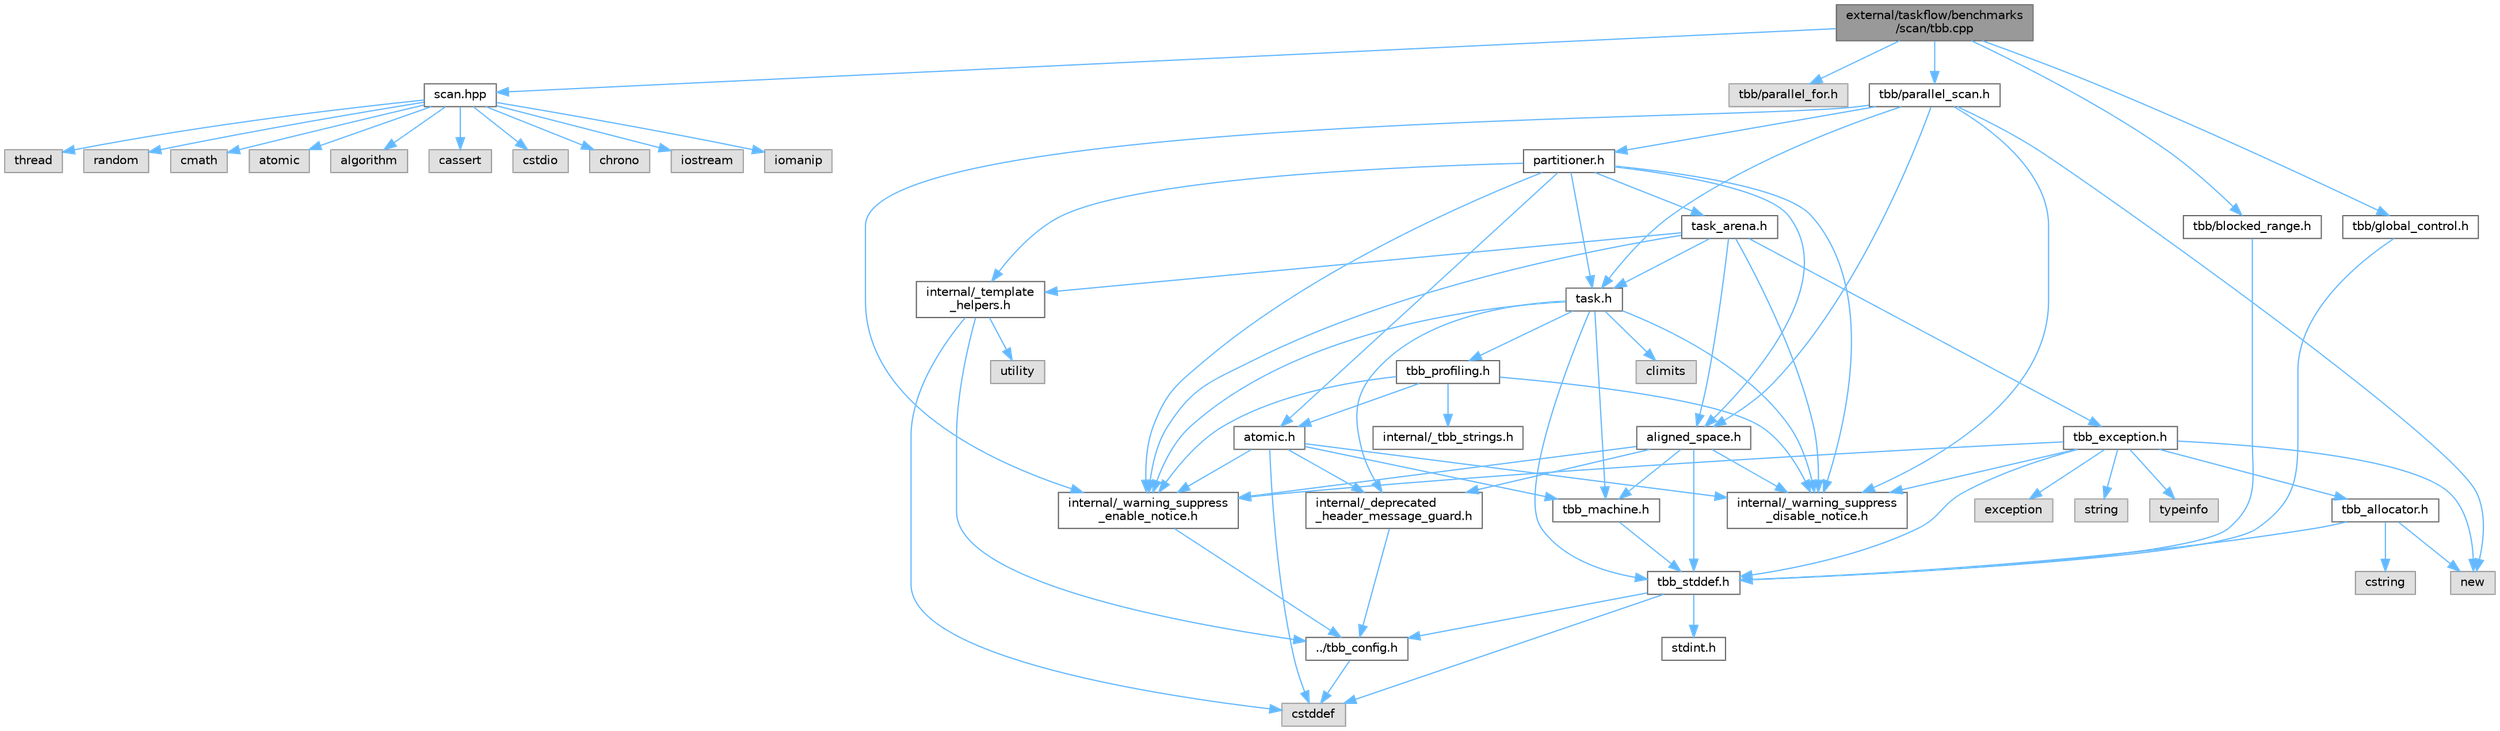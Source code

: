 digraph "external/taskflow/benchmarks/scan/tbb.cpp"
{
 // LATEX_PDF_SIZE
  bgcolor="transparent";
  edge [fontname=Helvetica,fontsize=10,labelfontname=Helvetica,labelfontsize=10];
  node [fontname=Helvetica,fontsize=10,shape=box,height=0.2,width=0.4];
  Node1 [id="Node000001",label="external/taskflow/benchmarks\l/scan/tbb.cpp",height=0.2,width=0.4,color="gray40", fillcolor="grey60", style="filled", fontcolor="black",tooltip=" "];
  Node1 -> Node2 [id="edge79_Node000001_Node000002",color="steelblue1",style="solid",tooltip=" "];
  Node2 [id="Node000002",label="scan.hpp",height=0.2,width=0.4,color="grey40", fillcolor="white", style="filled",URL="$benchmarks_2scan_2scan_8hpp.html",tooltip=" "];
  Node2 -> Node3 [id="edge80_Node000002_Node000003",color="steelblue1",style="solid",tooltip=" "];
  Node3 [id="Node000003",label="algorithm",height=0.2,width=0.4,color="grey60", fillcolor="#E0E0E0", style="filled",tooltip=" "];
  Node2 -> Node4 [id="edge81_Node000002_Node000004",color="steelblue1",style="solid",tooltip=" "];
  Node4 [id="Node000004",label="cassert",height=0.2,width=0.4,color="grey60", fillcolor="#E0E0E0", style="filled",tooltip=" "];
  Node2 -> Node5 [id="edge82_Node000002_Node000005",color="steelblue1",style="solid",tooltip=" "];
  Node5 [id="Node000005",label="cstdio",height=0.2,width=0.4,color="grey60", fillcolor="#E0E0E0", style="filled",tooltip=" "];
  Node2 -> Node6 [id="edge83_Node000002_Node000006",color="steelblue1",style="solid",tooltip=" "];
  Node6 [id="Node000006",label="chrono",height=0.2,width=0.4,color="grey60", fillcolor="#E0E0E0", style="filled",tooltip=" "];
  Node2 -> Node7 [id="edge84_Node000002_Node000007",color="steelblue1",style="solid",tooltip=" "];
  Node7 [id="Node000007",label="iostream",height=0.2,width=0.4,color="grey60", fillcolor="#E0E0E0", style="filled",tooltip=" "];
  Node2 -> Node8 [id="edge85_Node000002_Node000008",color="steelblue1",style="solid",tooltip=" "];
  Node8 [id="Node000008",label="iomanip",height=0.2,width=0.4,color="grey60", fillcolor="#E0E0E0", style="filled",tooltip=" "];
  Node2 -> Node9 [id="edge86_Node000002_Node000009",color="steelblue1",style="solid",tooltip=" "];
  Node9 [id="Node000009",label="thread",height=0.2,width=0.4,color="grey60", fillcolor="#E0E0E0", style="filled",tooltip=" "];
  Node2 -> Node10 [id="edge87_Node000002_Node000010",color="steelblue1",style="solid",tooltip=" "];
  Node10 [id="Node000010",label="random",height=0.2,width=0.4,color="grey60", fillcolor="#E0E0E0", style="filled",tooltip=" "];
  Node2 -> Node11 [id="edge88_Node000002_Node000011",color="steelblue1",style="solid",tooltip=" "];
  Node11 [id="Node000011",label="cmath",height=0.2,width=0.4,color="grey60", fillcolor="#E0E0E0", style="filled",tooltip=" "];
  Node2 -> Node12 [id="edge89_Node000002_Node000012",color="steelblue1",style="solid",tooltip=" "];
  Node12 [id="Node000012",label="atomic",height=0.2,width=0.4,color="grey60", fillcolor="#E0E0E0", style="filled",tooltip=" "];
  Node1 -> Node13 [id="edge90_Node000001_Node000013",color="steelblue1",style="solid",tooltip=" "];
  Node13 [id="Node000013",label="tbb/parallel_for.h",height=0.2,width=0.4,color="grey60", fillcolor="#E0E0E0", style="filled",tooltip=" "];
  Node1 -> Node14 [id="edge91_Node000001_Node000014",color="steelblue1",style="solid",tooltip=" "];
  Node14 [id="Node000014",label="tbb/parallel_scan.h",height=0.2,width=0.4,color="grey40", fillcolor="white", style="filled",URL="$parallel__scan_8h.html",tooltip=" "];
  Node14 -> Node15 [id="edge92_Node000014_Node000015",color="steelblue1",style="solid",tooltip=" "];
  Node15 [id="Node000015",label="internal/_warning_suppress\l_enable_notice.h",height=0.2,width=0.4,color="grey40", fillcolor="white", style="filled",URL="$__warning__suppress__enable__notice_8h.html",tooltip=" "];
  Node15 -> Node16 [id="edge93_Node000015_Node000016",color="steelblue1",style="solid",tooltip=" "];
  Node16 [id="Node000016",label="../tbb_config.h",height=0.2,width=0.4,color="grey40", fillcolor="white", style="filled",URL="$tbb__config_8h.html",tooltip=" "];
  Node16 -> Node17 [id="edge94_Node000016_Node000017",color="steelblue1",style="solid",tooltip=" "];
  Node17 [id="Node000017",label="cstddef",height=0.2,width=0.4,color="grey60", fillcolor="#E0E0E0", style="filled",tooltip=" "];
  Node14 -> Node18 [id="edge95_Node000014_Node000018",color="steelblue1",style="solid",tooltip=" "];
  Node18 [id="Node000018",label="task.h",height=0.2,width=0.4,color="grey40", fillcolor="white", style="filled",URL="$task_8h.html",tooltip=" "];
  Node18 -> Node19 [id="edge96_Node000018_Node000019",color="steelblue1",style="solid",tooltip=" "];
  Node19 [id="Node000019",label="internal/_deprecated\l_header_message_guard.h",height=0.2,width=0.4,color="grey40", fillcolor="white", style="filled",URL="$__deprecated__header__message__guard_8h.html",tooltip=" "];
  Node19 -> Node16 [id="edge97_Node000019_Node000016",color="steelblue1",style="solid",tooltip=" "];
  Node18 -> Node15 [id="edge98_Node000018_Node000015",color="steelblue1",style="solid",tooltip=" "];
  Node18 -> Node20 [id="edge99_Node000018_Node000020",color="steelblue1",style="solid",tooltip=" "];
  Node20 [id="Node000020",label="tbb_stddef.h",height=0.2,width=0.4,color="grey40", fillcolor="white", style="filled",URL="$tbb__stddef_8h.html",tooltip=" "];
  Node20 -> Node16 [id="edge100_Node000020_Node000016",color="steelblue1",style="solid",tooltip=" "];
  Node20 -> Node17 [id="edge101_Node000020_Node000017",color="steelblue1",style="solid",tooltip=" "];
  Node20 -> Node21 [id="edge102_Node000020_Node000021",color="steelblue1",style="solid",tooltip=" "];
  Node21 [id="Node000021",label="stdint.h",height=0.2,width=0.4,color="grey40", fillcolor="white", style="filled",URL="$stdint_8h.html",tooltip=" "];
  Node18 -> Node22 [id="edge103_Node000018_Node000022",color="steelblue1",style="solid",tooltip=" "];
  Node22 [id="Node000022",label="tbb_machine.h",height=0.2,width=0.4,color="grey40", fillcolor="white", style="filled",URL="$tbb__machine_8h.html",tooltip=" "];
  Node22 -> Node20 [id="edge104_Node000022_Node000020",color="steelblue1",style="solid",tooltip=" "];
  Node18 -> Node23 [id="edge105_Node000018_Node000023",color="steelblue1",style="solid",tooltip=" "];
  Node23 [id="Node000023",label="tbb_profiling.h",height=0.2,width=0.4,color="grey40", fillcolor="white", style="filled",URL="$tbb__profiling_8h.html",tooltip=" "];
  Node23 -> Node15 [id="edge106_Node000023_Node000015",color="steelblue1",style="solid",tooltip=" "];
  Node23 -> Node24 [id="edge107_Node000023_Node000024",color="steelblue1",style="solid",tooltip=" "];
  Node24 [id="Node000024",label="internal/_tbb_strings.h",height=0.2,width=0.4,color="grey40", fillcolor="white", style="filled",URL="$__tbb__strings_8h.html",tooltip=" "];
  Node23 -> Node25 [id="edge108_Node000023_Node000025",color="steelblue1",style="solid",tooltip=" "];
  Node25 [id="Node000025",label="atomic.h",height=0.2,width=0.4,color="grey40", fillcolor="white", style="filled",URL="$external_2taskflow_23rd-party_2tbb_2include_2tbb_2atomic_8h.html",tooltip=" "];
  Node25 -> Node19 [id="edge109_Node000025_Node000019",color="steelblue1",style="solid",tooltip=" "];
  Node25 -> Node15 [id="edge110_Node000025_Node000015",color="steelblue1",style="solid",tooltip=" "];
  Node25 -> Node17 [id="edge111_Node000025_Node000017",color="steelblue1",style="solid",tooltip=" "];
  Node25 -> Node22 [id="edge112_Node000025_Node000022",color="steelblue1",style="solid",tooltip=" "];
  Node25 -> Node26 [id="edge113_Node000025_Node000026",color="steelblue1",style="solid",tooltip=" "];
  Node26 [id="Node000026",label="internal/_warning_suppress\l_disable_notice.h",height=0.2,width=0.4,color="grey40", fillcolor="white", style="filled",URL="$__warning__suppress__disable__notice_8h.html",tooltip=" "];
  Node23 -> Node26 [id="edge114_Node000023_Node000026",color="steelblue1",style="solid",tooltip=" "];
  Node18 -> Node27 [id="edge115_Node000018_Node000027",color="steelblue1",style="solid",tooltip=" "];
  Node27 [id="Node000027",label="climits",height=0.2,width=0.4,color="grey60", fillcolor="#E0E0E0", style="filled",tooltip=" "];
  Node18 -> Node26 [id="edge116_Node000018_Node000026",color="steelblue1",style="solid",tooltip=" "];
  Node14 -> Node28 [id="edge117_Node000014_Node000028",color="steelblue1",style="solid",tooltip=" "];
  Node28 [id="Node000028",label="aligned_space.h",height=0.2,width=0.4,color="grey40", fillcolor="white", style="filled",URL="$aligned__space_8h.html",tooltip=" "];
  Node28 -> Node19 [id="edge118_Node000028_Node000019",color="steelblue1",style="solid",tooltip=" "];
  Node28 -> Node15 [id="edge119_Node000028_Node000015",color="steelblue1",style="solid",tooltip=" "];
  Node28 -> Node20 [id="edge120_Node000028_Node000020",color="steelblue1",style="solid",tooltip=" "];
  Node28 -> Node22 [id="edge121_Node000028_Node000022",color="steelblue1",style="solid",tooltip=" "];
  Node28 -> Node26 [id="edge122_Node000028_Node000026",color="steelblue1",style="solid",tooltip=" "];
  Node14 -> Node29 [id="edge123_Node000014_Node000029",color="steelblue1",style="solid",tooltip=" "];
  Node29 [id="Node000029",label="new",height=0.2,width=0.4,color="grey60", fillcolor="#E0E0E0", style="filled",tooltip=" "];
  Node14 -> Node30 [id="edge124_Node000014_Node000030",color="steelblue1",style="solid",tooltip=" "];
  Node30 [id="Node000030",label="partitioner.h",height=0.2,width=0.4,color="grey40", fillcolor="white", style="filled",URL="$partitioner_8h.html",tooltip=" "];
  Node30 -> Node15 [id="edge125_Node000030_Node000015",color="steelblue1",style="solid",tooltip=" "];
  Node30 -> Node18 [id="edge126_Node000030_Node000018",color="steelblue1",style="solid",tooltip=" "];
  Node30 -> Node31 [id="edge127_Node000030_Node000031",color="steelblue1",style="solid",tooltip=" "];
  Node31 [id="Node000031",label="task_arena.h",height=0.2,width=0.4,color="grey40", fillcolor="white", style="filled",URL="$task__arena_8h.html",tooltip=" "];
  Node31 -> Node15 [id="edge128_Node000031_Node000015",color="steelblue1",style="solid",tooltip=" "];
  Node31 -> Node18 [id="edge129_Node000031_Node000018",color="steelblue1",style="solid",tooltip=" "];
  Node31 -> Node32 [id="edge130_Node000031_Node000032",color="steelblue1",style="solid",tooltip=" "];
  Node32 [id="Node000032",label="tbb_exception.h",height=0.2,width=0.4,color="grey40", fillcolor="white", style="filled",URL="$tbb__exception_8h.html",tooltip=" "];
  Node32 -> Node15 [id="edge131_Node000032_Node000015",color="steelblue1",style="solid",tooltip=" "];
  Node32 -> Node20 [id="edge132_Node000032_Node000020",color="steelblue1",style="solid",tooltip=" "];
  Node32 -> Node33 [id="edge133_Node000032_Node000033",color="steelblue1",style="solid",tooltip=" "];
  Node33 [id="Node000033",label="exception",height=0.2,width=0.4,color="grey60", fillcolor="#E0E0E0", style="filled",tooltip=" "];
  Node32 -> Node29 [id="edge134_Node000032_Node000029",color="steelblue1",style="solid",tooltip=" "];
  Node32 -> Node34 [id="edge135_Node000032_Node000034",color="steelblue1",style="solid",tooltip=" "];
  Node34 [id="Node000034",label="string",height=0.2,width=0.4,color="grey60", fillcolor="#E0E0E0", style="filled",tooltip=" "];
  Node32 -> Node35 [id="edge136_Node000032_Node000035",color="steelblue1",style="solid",tooltip=" "];
  Node35 [id="Node000035",label="tbb_allocator.h",height=0.2,width=0.4,color="grey40", fillcolor="white", style="filled",URL="$tbb__allocator_8h.html",tooltip=" "];
  Node35 -> Node20 [id="edge137_Node000035_Node000020",color="steelblue1",style="solid",tooltip=" "];
  Node35 -> Node29 [id="edge138_Node000035_Node000029",color="steelblue1",style="solid",tooltip=" "];
  Node35 -> Node36 [id="edge139_Node000035_Node000036",color="steelblue1",style="solid",tooltip=" "];
  Node36 [id="Node000036",label="cstring",height=0.2,width=0.4,color="grey60", fillcolor="#E0E0E0", style="filled",tooltip=" "];
  Node32 -> Node37 [id="edge140_Node000032_Node000037",color="steelblue1",style="solid",tooltip=" "];
  Node37 [id="Node000037",label="typeinfo",height=0.2,width=0.4,color="grey60", fillcolor="#E0E0E0", style="filled",tooltip=" "];
  Node32 -> Node26 [id="edge141_Node000032_Node000026",color="steelblue1",style="solid",tooltip=" "];
  Node31 -> Node38 [id="edge142_Node000031_Node000038",color="steelblue1",style="solid",tooltip=" "];
  Node38 [id="Node000038",label="internal/_template\l_helpers.h",height=0.2,width=0.4,color="grey40", fillcolor="white", style="filled",URL="$__template__helpers_8h.html",tooltip=" "];
  Node38 -> Node39 [id="edge143_Node000038_Node000039",color="steelblue1",style="solid",tooltip=" "];
  Node39 [id="Node000039",label="utility",height=0.2,width=0.4,color="grey60", fillcolor="#E0E0E0", style="filled",tooltip=" "];
  Node38 -> Node17 [id="edge144_Node000038_Node000017",color="steelblue1",style="solid",tooltip=" "];
  Node38 -> Node16 [id="edge145_Node000038_Node000016",color="steelblue1",style="solid",tooltip=" "];
  Node31 -> Node28 [id="edge146_Node000031_Node000028",color="steelblue1",style="solid",tooltip=" "];
  Node31 -> Node26 [id="edge147_Node000031_Node000026",color="steelblue1",style="solid",tooltip=" "];
  Node30 -> Node28 [id="edge148_Node000030_Node000028",color="steelblue1",style="solid",tooltip=" "];
  Node30 -> Node25 [id="edge149_Node000030_Node000025",color="steelblue1",style="solid",tooltip=" "];
  Node30 -> Node38 [id="edge150_Node000030_Node000038",color="steelblue1",style="solid",tooltip=" "];
  Node30 -> Node26 [id="edge151_Node000030_Node000026",color="steelblue1",style="solid",tooltip=" "];
  Node14 -> Node26 [id="edge152_Node000014_Node000026",color="steelblue1",style="solid",tooltip=" "];
  Node1 -> Node40 [id="edge153_Node000001_Node000040",color="steelblue1",style="solid",tooltip=" "];
  Node40 [id="Node000040",label="tbb/blocked_range.h",height=0.2,width=0.4,color="grey40", fillcolor="white", style="filled",URL="$blocked__range_8h.html",tooltip=" "];
  Node40 -> Node20 [id="edge154_Node000040_Node000020",color="steelblue1",style="solid",tooltip=" "];
  Node1 -> Node41 [id="edge155_Node000001_Node000041",color="steelblue1",style="solid",tooltip=" "];
  Node41 [id="Node000041",label="tbb/global_control.h",height=0.2,width=0.4,color="grey40", fillcolor="white", style="filled",URL="$global__control_8h.html",tooltip=" "];
  Node41 -> Node20 [id="edge156_Node000041_Node000020",color="steelblue1",style="solid",tooltip=" "];
}

